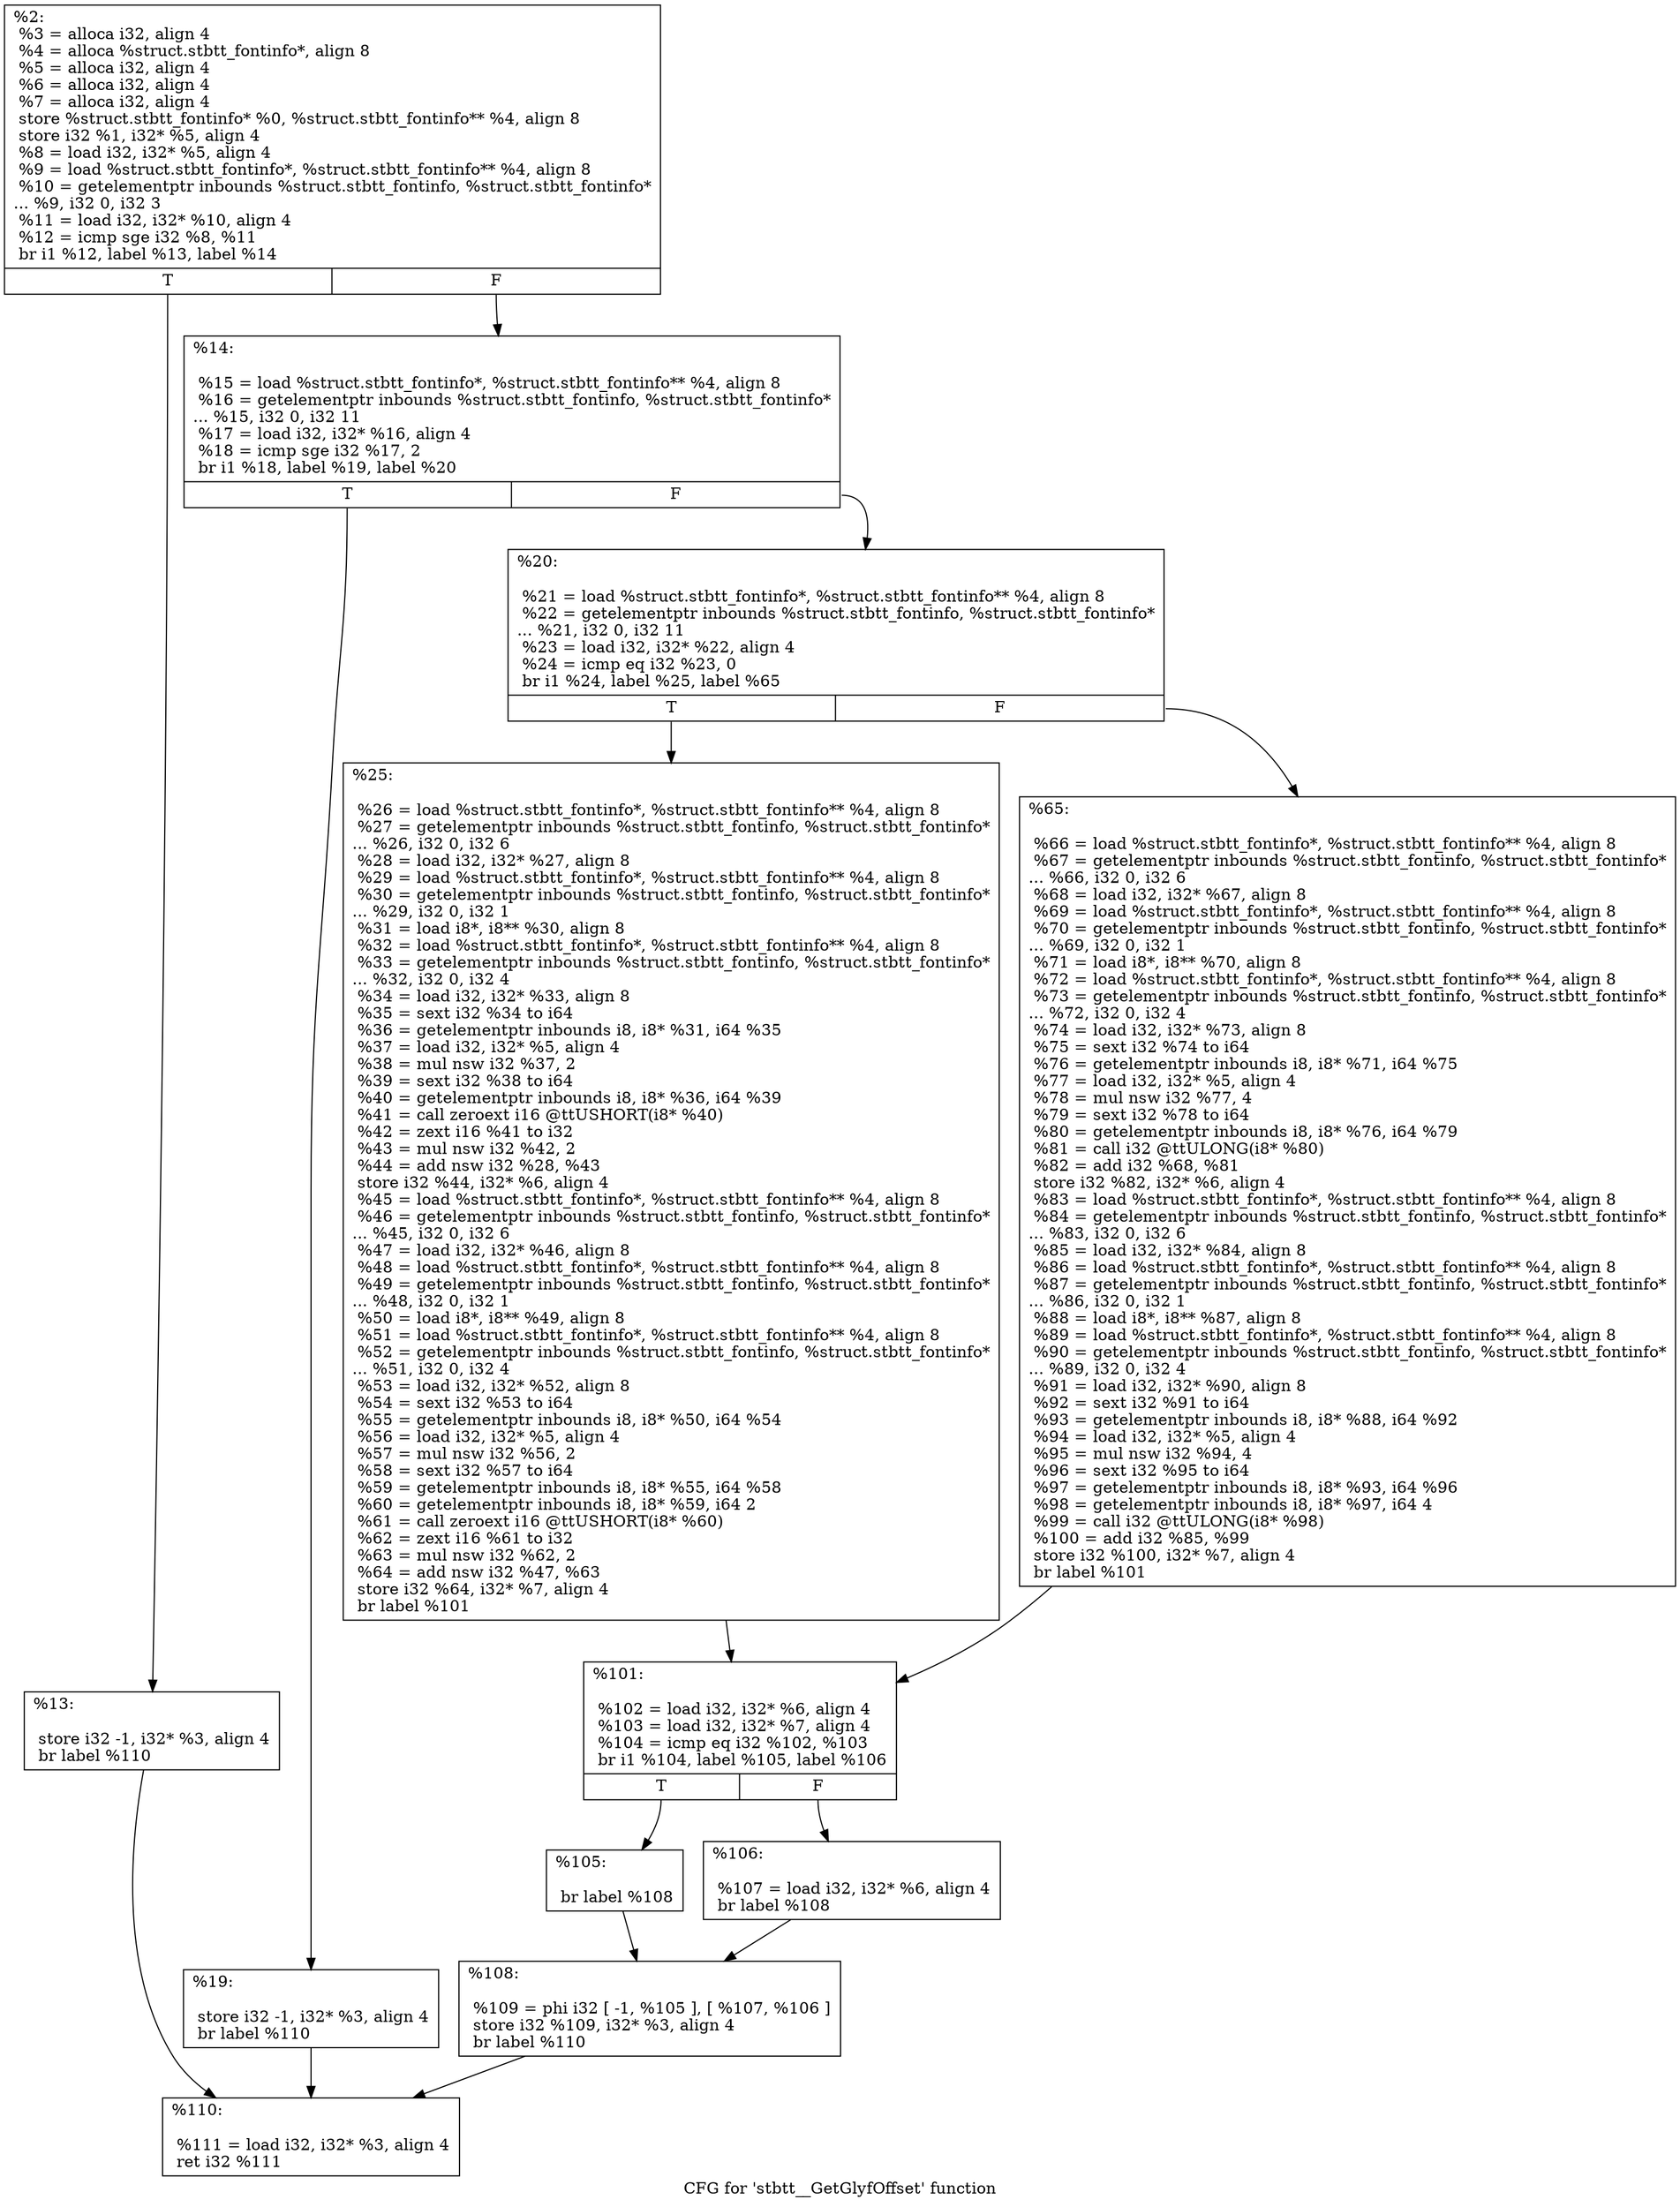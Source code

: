 digraph "CFG for 'stbtt__GetGlyfOffset' function" {
	label="CFG for 'stbtt__GetGlyfOffset' function";

	Node0x29f9d00 [shape=record,label="{%2:\l  %3 = alloca i32, align 4\l  %4 = alloca %struct.stbtt_fontinfo*, align 8\l  %5 = alloca i32, align 4\l  %6 = alloca i32, align 4\l  %7 = alloca i32, align 4\l  store %struct.stbtt_fontinfo* %0, %struct.stbtt_fontinfo** %4, align 8\l  store i32 %1, i32* %5, align 4\l  %8 = load i32, i32* %5, align 4\l  %9 = load %struct.stbtt_fontinfo*, %struct.stbtt_fontinfo** %4, align 8\l  %10 = getelementptr inbounds %struct.stbtt_fontinfo, %struct.stbtt_fontinfo*\l... %9, i32 0, i32 3\l  %11 = load i32, i32* %10, align 4\l  %12 = icmp sge i32 %8, %11\l  br i1 %12, label %13, label %14\l|{<s0>T|<s1>F}}"];
	Node0x29f9d00:s0 -> Node0x29f9e30;
	Node0x29f9d00:s1 -> Node0x29fa050;
	Node0x29f9e30 [shape=record,label="{%13:\l\l  store i32 -1, i32* %3, align 4\l  br label %110\l}"];
	Node0x29f9e30 -> Node0x29fabe0;
	Node0x29fa050 [shape=record,label="{%14:\l\l  %15 = load %struct.stbtt_fontinfo*, %struct.stbtt_fontinfo** %4, align 8\l  %16 = getelementptr inbounds %struct.stbtt_fontinfo, %struct.stbtt_fontinfo*\l... %15, i32 0, i32 11\l  %17 = load i32, i32* %16, align 4\l  %18 = icmp sge i32 %17, 2\l  br i1 %18, label %19, label %20\l|{<s0>T|<s1>F}}"];
	Node0x29fa050:s0 -> Node0x29faf20;
	Node0x29fa050:s1 -> Node0x29faf70;
	Node0x29faf20 [shape=record,label="{%19:\l\l  store i32 -1, i32* %3, align 4\l  br label %110\l}"];
	Node0x29faf20 -> Node0x29fabe0;
	Node0x29faf70 [shape=record,label="{%20:\l\l  %21 = load %struct.stbtt_fontinfo*, %struct.stbtt_fontinfo** %4, align 8\l  %22 = getelementptr inbounds %struct.stbtt_fontinfo, %struct.stbtt_fontinfo*\l... %21, i32 0, i32 11\l  %23 = load i32, i32* %22, align 4\l  %24 = icmp eq i32 %23, 0\l  br i1 %24, label %25, label %65\l|{<s0>T|<s1>F}}"];
	Node0x29faf70:s0 -> Node0x29fb350;
	Node0x29faf70:s1 -> Node0x29fb3a0;
	Node0x29fb350 [shape=record,label="{%25:\l\l  %26 = load %struct.stbtt_fontinfo*, %struct.stbtt_fontinfo** %4, align 8\l  %27 = getelementptr inbounds %struct.stbtt_fontinfo, %struct.stbtt_fontinfo*\l... %26, i32 0, i32 6\l  %28 = load i32, i32* %27, align 8\l  %29 = load %struct.stbtt_fontinfo*, %struct.stbtt_fontinfo** %4, align 8\l  %30 = getelementptr inbounds %struct.stbtt_fontinfo, %struct.stbtt_fontinfo*\l... %29, i32 0, i32 1\l  %31 = load i8*, i8** %30, align 8\l  %32 = load %struct.stbtt_fontinfo*, %struct.stbtt_fontinfo** %4, align 8\l  %33 = getelementptr inbounds %struct.stbtt_fontinfo, %struct.stbtt_fontinfo*\l... %32, i32 0, i32 4\l  %34 = load i32, i32* %33, align 8\l  %35 = sext i32 %34 to i64\l  %36 = getelementptr inbounds i8, i8* %31, i64 %35\l  %37 = load i32, i32* %5, align 4\l  %38 = mul nsw i32 %37, 2\l  %39 = sext i32 %38 to i64\l  %40 = getelementptr inbounds i8, i8* %36, i64 %39\l  %41 = call zeroext i16 @ttUSHORT(i8* %40)\l  %42 = zext i16 %41 to i32\l  %43 = mul nsw i32 %42, 2\l  %44 = add nsw i32 %28, %43\l  store i32 %44, i32* %6, align 4\l  %45 = load %struct.stbtt_fontinfo*, %struct.stbtt_fontinfo** %4, align 8\l  %46 = getelementptr inbounds %struct.stbtt_fontinfo, %struct.stbtt_fontinfo*\l... %45, i32 0, i32 6\l  %47 = load i32, i32* %46, align 8\l  %48 = load %struct.stbtt_fontinfo*, %struct.stbtt_fontinfo** %4, align 8\l  %49 = getelementptr inbounds %struct.stbtt_fontinfo, %struct.stbtt_fontinfo*\l... %48, i32 0, i32 1\l  %50 = load i8*, i8** %49, align 8\l  %51 = load %struct.stbtt_fontinfo*, %struct.stbtt_fontinfo** %4, align 8\l  %52 = getelementptr inbounds %struct.stbtt_fontinfo, %struct.stbtt_fontinfo*\l... %51, i32 0, i32 4\l  %53 = load i32, i32* %52, align 8\l  %54 = sext i32 %53 to i64\l  %55 = getelementptr inbounds i8, i8* %50, i64 %54\l  %56 = load i32, i32* %5, align 4\l  %57 = mul nsw i32 %56, 2\l  %58 = sext i32 %57 to i64\l  %59 = getelementptr inbounds i8, i8* %55, i64 %58\l  %60 = getelementptr inbounds i8, i8* %59, i64 2\l  %61 = call zeroext i16 @ttUSHORT(i8* %60)\l  %62 = zext i16 %61 to i32\l  %63 = mul nsw i32 %62, 2\l  %64 = add nsw i32 %47, %63\l  store i32 %64, i32* %7, align 4\l  br label %101\l}"];
	Node0x29fb350 -> Node0x29fb820;
	Node0x29fb3a0 [shape=record,label="{%65:\l\l  %66 = load %struct.stbtt_fontinfo*, %struct.stbtt_fontinfo** %4, align 8\l  %67 = getelementptr inbounds %struct.stbtt_fontinfo, %struct.stbtt_fontinfo*\l... %66, i32 0, i32 6\l  %68 = load i32, i32* %67, align 8\l  %69 = load %struct.stbtt_fontinfo*, %struct.stbtt_fontinfo** %4, align 8\l  %70 = getelementptr inbounds %struct.stbtt_fontinfo, %struct.stbtt_fontinfo*\l... %69, i32 0, i32 1\l  %71 = load i8*, i8** %70, align 8\l  %72 = load %struct.stbtt_fontinfo*, %struct.stbtt_fontinfo** %4, align 8\l  %73 = getelementptr inbounds %struct.stbtt_fontinfo, %struct.stbtt_fontinfo*\l... %72, i32 0, i32 4\l  %74 = load i32, i32* %73, align 8\l  %75 = sext i32 %74 to i64\l  %76 = getelementptr inbounds i8, i8* %71, i64 %75\l  %77 = load i32, i32* %5, align 4\l  %78 = mul nsw i32 %77, 4\l  %79 = sext i32 %78 to i64\l  %80 = getelementptr inbounds i8, i8* %76, i64 %79\l  %81 = call i32 @ttULONG(i8* %80)\l  %82 = add i32 %68, %81\l  store i32 %82, i32* %6, align 4\l  %83 = load %struct.stbtt_fontinfo*, %struct.stbtt_fontinfo** %4, align 8\l  %84 = getelementptr inbounds %struct.stbtt_fontinfo, %struct.stbtt_fontinfo*\l... %83, i32 0, i32 6\l  %85 = load i32, i32* %84, align 8\l  %86 = load %struct.stbtt_fontinfo*, %struct.stbtt_fontinfo** %4, align 8\l  %87 = getelementptr inbounds %struct.stbtt_fontinfo, %struct.stbtt_fontinfo*\l... %86, i32 0, i32 1\l  %88 = load i8*, i8** %87, align 8\l  %89 = load %struct.stbtt_fontinfo*, %struct.stbtt_fontinfo** %4, align 8\l  %90 = getelementptr inbounds %struct.stbtt_fontinfo, %struct.stbtt_fontinfo*\l... %89, i32 0, i32 4\l  %91 = load i32, i32* %90, align 8\l  %92 = sext i32 %91 to i64\l  %93 = getelementptr inbounds i8, i8* %88, i64 %92\l  %94 = load i32, i32* %5, align 4\l  %95 = mul nsw i32 %94, 4\l  %96 = sext i32 %95 to i64\l  %97 = getelementptr inbounds i8, i8* %93, i64 %96\l  %98 = getelementptr inbounds i8, i8* %97, i64 4\l  %99 = call i32 @ttULONG(i8* %98)\l  %100 = add i32 %85, %99\l  store i32 %100, i32* %7, align 4\l  br label %101\l}"];
	Node0x29fb3a0 -> Node0x29fb820;
	Node0x29fb820 [shape=record,label="{%101:\l\l  %102 = load i32, i32* %6, align 4\l  %103 = load i32, i32* %7, align 4\l  %104 = icmp eq i32 %102, %103\l  br i1 %104, label %105, label %106\l|{<s0>T|<s1>F}}"];
	Node0x29fb820:s0 -> Node0x29fdfe0;
	Node0x29fb820:s1 -> Node0x29fe030;
	Node0x29fdfe0 [shape=record,label="{%105:\l\l  br label %108\l}"];
	Node0x29fdfe0 -> Node0x29fe110;
	Node0x29fe030 [shape=record,label="{%106:\l\l  %107 = load i32, i32* %6, align 4\l  br label %108\l}"];
	Node0x29fe030 -> Node0x29fe110;
	Node0x29fe110 [shape=record,label="{%108:\l\l  %109 = phi i32 [ -1, %105 ], [ %107, %106 ]\l  store i32 %109, i32* %3, align 4\l  br label %110\l}"];
	Node0x29fe110 -> Node0x29fabe0;
	Node0x29fabe0 [shape=record,label="{%110:\l\l  %111 = load i32, i32* %3, align 4\l  ret i32 %111\l}"];
}
